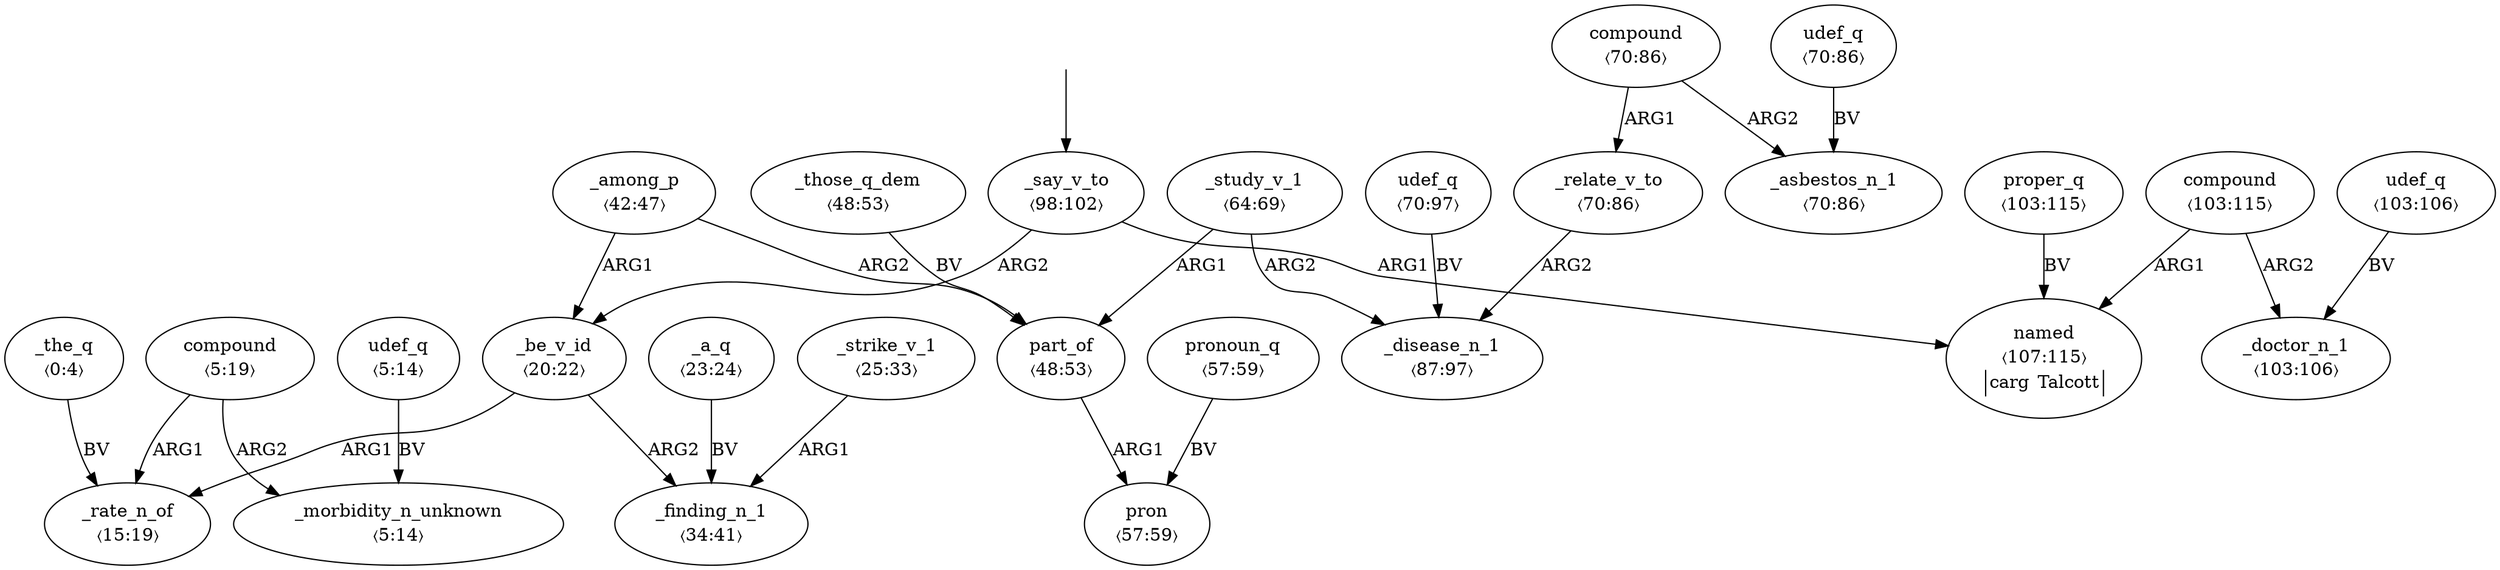 digraph "20003016" {
  top [ style=invis ];
  top -> 21;
  0 [ label=<<table align="center" border="0" cellspacing="0"><tr><td colspan="2">_the_q</td></tr><tr><td colspan="2">〈0:4〉</td></tr></table>> ];
  1 [ label=<<table align="center" border="0" cellspacing="0"><tr><td colspan="2">compound</td></tr><tr><td colspan="2">〈5:19〉</td></tr></table>> ];
  2 [ label=<<table align="center" border="0" cellspacing="0"><tr><td colspan="2">udef_q</td></tr><tr><td colspan="2">〈5:14〉</td></tr></table>> ];
  3 [ label=<<table align="center" border="0" cellspacing="0"><tr><td colspan="2">_morbidity_n_unknown</td></tr><tr><td colspan="2">〈5:14〉</td></tr></table>> ];
  4 [ label=<<table align="center" border="0" cellspacing="0"><tr><td colspan="2">_rate_n_of</td></tr><tr><td colspan="2">〈15:19〉</td></tr></table>> ];
  5 [ label=<<table align="center" border="0" cellspacing="0"><tr><td colspan="2">_be_v_id</td></tr><tr><td colspan="2">〈20:22〉</td></tr></table>> ];
  6 [ label=<<table align="center" border="0" cellspacing="0"><tr><td colspan="2">_a_q</td></tr><tr><td colspan="2">〈23:24〉</td></tr></table>> ];
  7 [ label=<<table align="center" border="0" cellspacing="0"><tr><td colspan="2">_strike_v_1</td></tr><tr><td colspan="2">〈25:33〉</td></tr></table>> ];
  8 [ label=<<table align="center" border="0" cellspacing="0"><tr><td colspan="2">_finding_n_1</td></tr><tr><td colspan="2">〈34:41〉</td></tr></table>> ];
  9 [ label=<<table align="center" border="0" cellspacing="0"><tr><td colspan="2">_among_p</td></tr><tr><td colspan="2">〈42:47〉</td></tr></table>> ];
  10 [ label=<<table align="center" border="0" cellspacing="0"><tr><td colspan="2">part_of</td></tr><tr><td colspan="2">〈48:53〉</td></tr></table>> ];
  11 [ label=<<table align="center" border="0" cellspacing="0"><tr><td colspan="2">_those_q_dem</td></tr><tr><td colspan="2">〈48:53〉</td></tr></table>> ];
  12 [ label=<<table align="center" border="0" cellspacing="0"><tr><td colspan="2">pron</td></tr><tr><td colspan="2">〈57:59〉</td></tr></table>> ];
  13 [ label=<<table align="center" border="0" cellspacing="0"><tr><td colspan="2">pronoun_q</td></tr><tr><td colspan="2">〈57:59〉</td></tr></table>> ];
  14 [ label=<<table align="center" border="0" cellspacing="0"><tr><td colspan="2">_study_v_1</td></tr><tr><td colspan="2">〈64:69〉</td></tr></table>> ];
  15 [ label=<<table align="center" border="0" cellspacing="0"><tr><td colspan="2">udef_q</td></tr><tr><td colspan="2">〈70:97〉</td></tr></table>> ];
  16 [ label=<<table align="center" border="0" cellspacing="0"><tr><td colspan="2">compound</td></tr><tr><td colspan="2">〈70:86〉</td></tr></table>> ];
  17 [ label=<<table align="center" border="0" cellspacing="0"><tr><td colspan="2">udef_q</td></tr><tr><td colspan="2">〈70:86〉</td></tr></table>> ];
  18 [ label=<<table align="center" border="0" cellspacing="0"><tr><td colspan="2">_asbestos_n_1</td></tr><tr><td colspan="2">〈70:86〉</td></tr></table>> ];
  19 [ label=<<table align="center" border="0" cellspacing="0"><tr><td colspan="2">_relate_v_to</td></tr><tr><td colspan="2">〈70:86〉</td></tr></table>> ];
  20 [ label=<<table align="center" border="0" cellspacing="0"><tr><td colspan="2">_disease_n_1</td></tr><tr><td colspan="2">〈87:97〉</td></tr></table>> ];
  21 [ label=<<table align="center" border="0" cellspacing="0"><tr><td colspan="2">_say_v_to</td></tr><tr><td colspan="2">〈98:102〉</td></tr></table>> ];
  22 [ label=<<table align="center" border="0" cellspacing="0"><tr><td colspan="2">proper_q</td></tr><tr><td colspan="2">〈103:115〉</td></tr></table>> ];
  23 [ label=<<table align="center" border="0" cellspacing="0"><tr><td colspan="2">compound</td></tr><tr><td colspan="2">〈103:115〉</td></tr></table>> ];
  24 [ label=<<table align="center" border="0" cellspacing="0"><tr><td colspan="2">udef_q</td></tr><tr><td colspan="2">〈103:106〉</td></tr></table>> ];
  25 [ label=<<table align="center" border="0" cellspacing="0"><tr><td colspan="2">_doctor_n_1</td></tr><tr><td colspan="2">〈103:106〉</td></tr></table>> ];
  26 [ label=<<table align="center" border="0" cellspacing="0"><tr><td colspan="2">named</td></tr><tr><td colspan="2">〈107:115〉</td></tr><tr><td sides="l" border="1" align="left">carg</td><td sides="r" border="1" align="left">Talcott</td></tr></table>> ];
  13 -> 12 [ label="BV" ];
  21 -> 5 [ label="ARG2" ];
  6 -> 8 [ label="BV" ];
  23 -> 25 [ label="ARG2" ];
  10 -> 12 [ label="ARG1" ];
  9 -> 10 [ label="ARG2" ];
  7 -> 8 [ label="ARG1" ];
  14 -> 20 [ label="ARG2" ];
  16 -> 18 [ label="ARG2" ];
  23 -> 26 [ label="ARG1" ];
  24 -> 25 [ label="BV" ];
  2 -> 3 [ label="BV" ];
  5 -> 8 [ label="ARG2" ];
  14 -> 10 [ label="ARG1" ];
  16 -> 19 [ label="ARG1" ];
  1 -> 4 [ label="ARG1" ];
  1 -> 3 [ label="ARG2" ];
  11 -> 10 [ label="BV" ];
  0 -> 4 [ label="BV" ];
  21 -> 26 [ label="ARG1" ];
  22 -> 26 [ label="BV" ];
  19 -> 20 [ label="ARG2" ];
  5 -> 4 [ label="ARG1" ];
  17 -> 18 [ label="BV" ];
  9 -> 5 [ label="ARG1" ];
  15 -> 20 [ label="BV" ];
}

